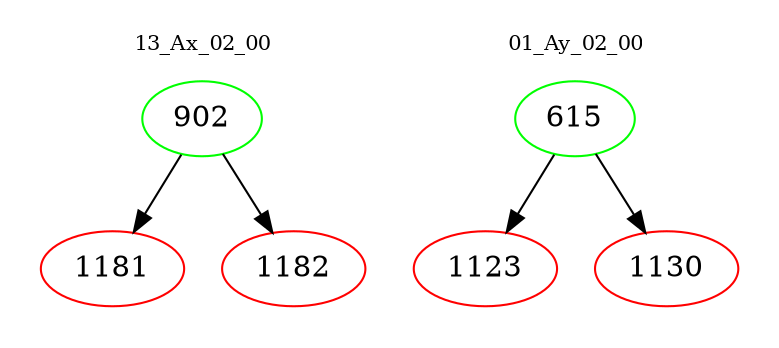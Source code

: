 digraph{
subgraph cluster_0 {
color = white
label = "13_Ax_02_00";
fontsize=10;
T0_902 [label="902", color="green"]
T0_902 -> T0_1181 [color="black"]
T0_1181 [label="1181", color="red"]
T0_902 -> T0_1182 [color="black"]
T0_1182 [label="1182", color="red"]
}
subgraph cluster_1 {
color = white
label = "01_Ay_02_00";
fontsize=10;
T1_615 [label="615", color="green"]
T1_615 -> T1_1123 [color="black"]
T1_1123 [label="1123", color="red"]
T1_615 -> T1_1130 [color="black"]
T1_1130 [label="1130", color="red"]
}
}
